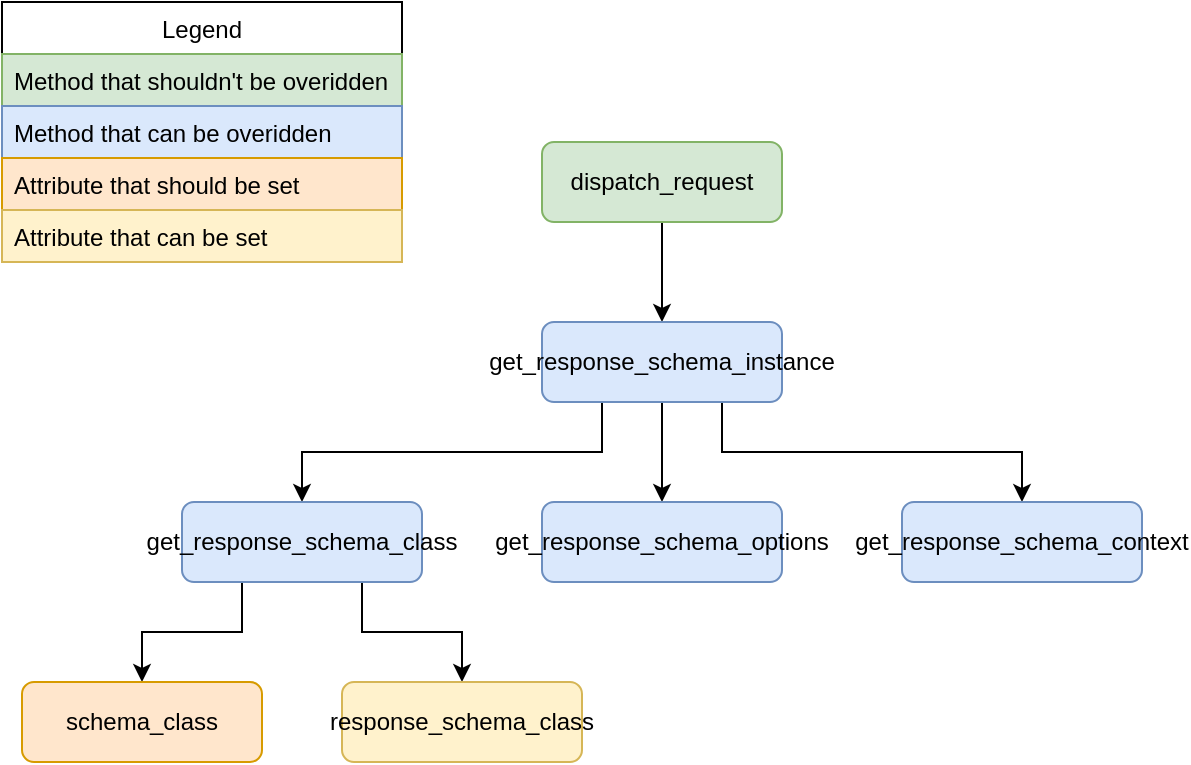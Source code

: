 <mxfile version="15.2.9" type="device"><diagram id="feOm6Yy4LBZRzj9rg0ov" name="Page-1"><mxGraphModel dx="1113" dy="753" grid="1" gridSize="10" guides="1" tooltips="1" connect="1" arrows="1" fold="1" page="1" pageScale="1" pageWidth="1200" pageHeight="1920" math="0" shadow="0"><root><mxCell id="0"/><mxCell id="1" parent="0"/><mxCell id="rdjsUFx3XcIFtHfqyPuv-22" value="Legend" style="swimlane;fontStyle=0;childLayout=stackLayout;horizontal=1;startSize=26;horizontalStack=0;resizeParent=1;resizeParentMax=0;resizeLast=0;collapsible=1;marginBottom=0;" vertex="1" parent="1"><mxGeometry x="200" y="200" width="200" height="104" as="geometry"/></mxCell><mxCell id="rdjsUFx3XcIFtHfqyPuv-23" value="Method that shouldn't be overidden" style="text;strokeColor=#82b366;fillColor=#d5e8d4;align=left;verticalAlign=top;spacingLeft=4;spacingRight=4;overflow=hidden;rotatable=0;points=[[0,0.5],[1,0.5]];portConstraint=eastwest;" vertex="1" parent="rdjsUFx3XcIFtHfqyPuv-22"><mxGeometry y="26" width="200" height="26" as="geometry"/></mxCell><mxCell id="rdjsUFx3XcIFtHfqyPuv-24" value="Method that can be overidden" style="text;strokeColor=#6c8ebf;fillColor=#dae8fc;align=left;verticalAlign=top;spacingLeft=4;spacingRight=4;overflow=hidden;rotatable=0;points=[[0,0.5],[1,0.5]];portConstraint=eastwest;" vertex="1" parent="rdjsUFx3XcIFtHfqyPuv-22"><mxGeometry y="52" width="200" height="26" as="geometry"/></mxCell><mxCell id="rdjsUFx3XcIFtHfqyPuv-25" value="Attribute that should be set" style="text;strokeColor=#d79b00;fillColor=#ffe6cc;align=left;verticalAlign=top;spacingLeft=4;spacingRight=4;overflow=hidden;rotatable=0;points=[[0,0.5],[1,0.5]];portConstraint=eastwest;" vertex="1" parent="rdjsUFx3XcIFtHfqyPuv-22"><mxGeometry y="78" width="200" height="26" as="geometry"/></mxCell><mxCell id="rdjsUFx3XcIFtHfqyPuv-26" value="Attribute that can be set" style="text;strokeColor=#d6b656;fillColor=#fff2cc;align=left;verticalAlign=top;spacingLeft=4;spacingRight=4;overflow=hidden;rotatable=0;points=[[0,0.5],[1,0.5]];portConstraint=eastwest;" vertex="1" parent="1"><mxGeometry x="200" y="304" width="200" height="26" as="geometry"/></mxCell><mxCell id="rdjsUFx3XcIFtHfqyPuv-38" style="edgeStyle=orthogonalEdgeStyle;rounded=0;orthogonalLoop=1;jettySize=auto;html=1;exitX=0.5;exitY=1;exitDx=0;exitDy=0;entryX=0.5;entryY=0;entryDx=0;entryDy=0;" edge="1" parent="1" source="rdjsUFx3XcIFtHfqyPuv-39" target="rdjsUFx3XcIFtHfqyPuv-43"><mxGeometry relative="1" as="geometry"/></mxCell><mxCell id="rdjsUFx3XcIFtHfqyPuv-39" value="dispatch_request" style="rounded=1;whiteSpace=wrap;html=1;fillColor=#d5e8d4;strokeColor=#82b366;" vertex="1" parent="1"><mxGeometry x="470" y="270" width="120" height="40" as="geometry"/></mxCell><mxCell id="rdjsUFx3XcIFtHfqyPuv-40" style="edgeStyle=orthogonalEdgeStyle;rounded=0;orthogonalLoop=1;jettySize=auto;html=1;exitX=0.25;exitY=1;exitDx=0;exitDy=0;entryX=0.5;entryY=0;entryDx=0;entryDy=0;" edge="1" parent="1" source="rdjsUFx3XcIFtHfqyPuv-43" target="rdjsUFx3XcIFtHfqyPuv-46"><mxGeometry relative="1" as="geometry"/></mxCell><mxCell id="rdjsUFx3XcIFtHfqyPuv-41" style="edgeStyle=orthogonalEdgeStyle;rounded=0;orthogonalLoop=1;jettySize=auto;html=1;exitX=0.5;exitY=1;exitDx=0;exitDy=0;entryX=0.5;entryY=0;entryDx=0;entryDy=0;" edge="1" parent="1" source="rdjsUFx3XcIFtHfqyPuv-43" target="rdjsUFx3XcIFtHfqyPuv-47"><mxGeometry relative="1" as="geometry"/></mxCell><mxCell id="rdjsUFx3XcIFtHfqyPuv-42" style="edgeStyle=orthogonalEdgeStyle;rounded=0;orthogonalLoop=1;jettySize=auto;html=1;exitX=0.75;exitY=1;exitDx=0;exitDy=0;entryX=0.5;entryY=0;entryDx=0;entryDy=0;" edge="1" parent="1" source="rdjsUFx3XcIFtHfqyPuv-43" target="rdjsUFx3XcIFtHfqyPuv-50"><mxGeometry relative="1" as="geometry"/></mxCell><mxCell id="rdjsUFx3XcIFtHfqyPuv-43" value="get_response_schema_instance" style="rounded=1;whiteSpace=wrap;html=1;fillColor=#dae8fc;strokeColor=#6c8ebf;" vertex="1" parent="1"><mxGeometry x="470" y="360" width="120" height="40" as="geometry"/></mxCell><mxCell id="rdjsUFx3XcIFtHfqyPuv-44" style="edgeStyle=orthogonalEdgeStyle;rounded=0;orthogonalLoop=1;jettySize=auto;html=1;exitX=0.25;exitY=1;exitDx=0;exitDy=0;entryX=0.5;entryY=0;entryDx=0;entryDy=0;" edge="1" parent="1" source="rdjsUFx3XcIFtHfqyPuv-46" target="rdjsUFx3XcIFtHfqyPuv-48"><mxGeometry relative="1" as="geometry"/></mxCell><mxCell id="rdjsUFx3XcIFtHfqyPuv-45" style="edgeStyle=orthogonalEdgeStyle;rounded=0;orthogonalLoop=1;jettySize=auto;html=1;exitX=0.75;exitY=1;exitDx=0;exitDy=0;entryX=0.5;entryY=0;entryDx=0;entryDy=0;" edge="1" parent="1" source="rdjsUFx3XcIFtHfqyPuv-46" target="rdjsUFx3XcIFtHfqyPuv-49"><mxGeometry relative="1" as="geometry"/></mxCell><mxCell id="rdjsUFx3XcIFtHfqyPuv-46" value="get_response_schema_class" style="rounded=1;whiteSpace=wrap;html=1;fillColor=#dae8fc;strokeColor=#6c8ebf;" vertex="1" parent="1"><mxGeometry x="290" y="450" width="120" height="40" as="geometry"/></mxCell><mxCell id="rdjsUFx3XcIFtHfqyPuv-47" value="get_response_schema_options" style="rounded=1;whiteSpace=wrap;html=1;fillColor=#dae8fc;strokeColor=#6c8ebf;" vertex="1" parent="1"><mxGeometry x="470" y="450" width="120" height="40" as="geometry"/></mxCell><mxCell id="rdjsUFx3XcIFtHfqyPuv-48" value="schema_class" style="rounded=1;whiteSpace=wrap;html=1;fillColor=#ffe6cc;strokeColor=#d79b00;" vertex="1" parent="1"><mxGeometry x="210" y="540" width="120" height="40" as="geometry"/></mxCell><mxCell id="rdjsUFx3XcIFtHfqyPuv-49" value="response_schema_class" style="rounded=1;whiteSpace=wrap;html=1;fillColor=#fff2cc;strokeColor=#d6b656;" vertex="1" parent="1"><mxGeometry x="370" y="540" width="120" height="40" as="geometry"/></mxCell><mxCell id="rdjsUFx3XcIFtHfqyPuv-50" value="get_response_schema_context" style="rounded=1;whiteSpace=wrap;html=1;fillColor=#dae8fc;strokeColor=#6c8ebf;" vertex="1" parent="1"><mxGeometry x="650" y="450" width="120" height="40" as="geometry"/></mxCell></root></mxGraphModel></diagram></mxfile>